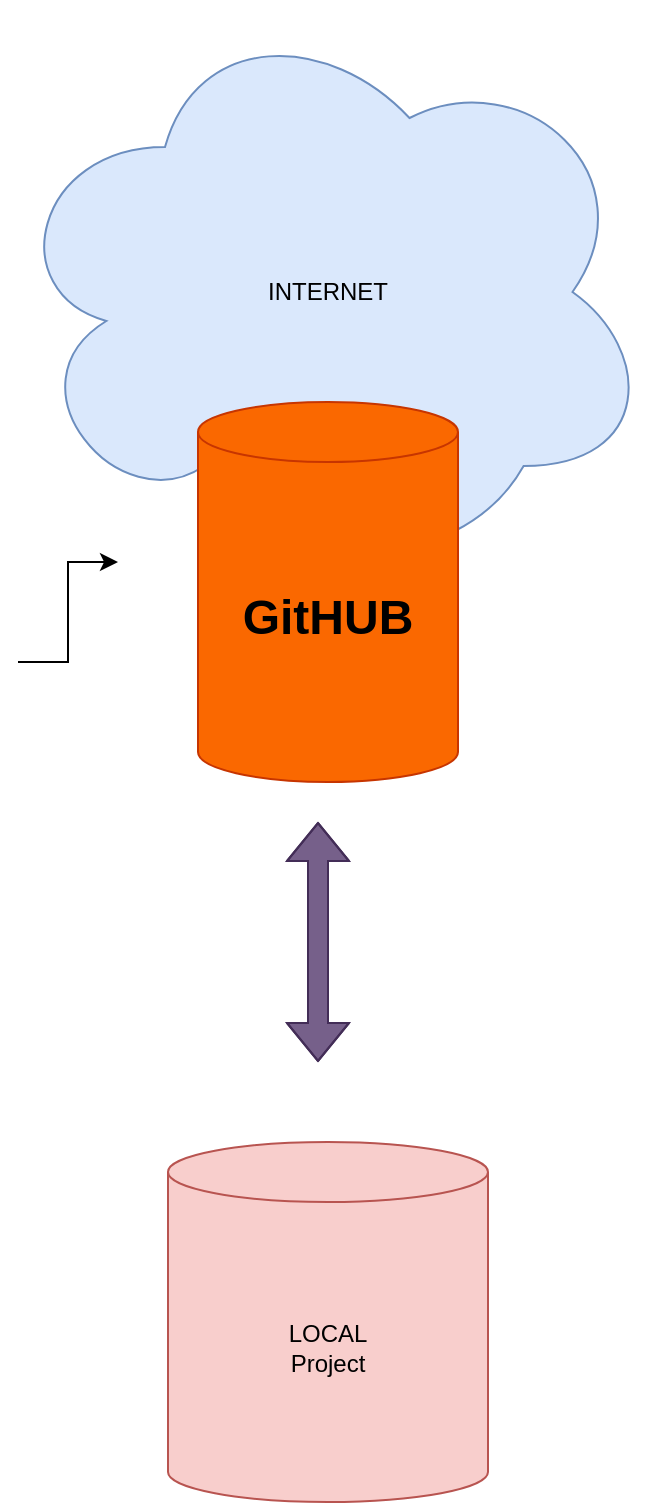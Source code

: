 <mxfile version="15.5.5" type="github"><diagram id="UHA8Z30PuBStkMt8zuTC" name="Page-1"><mxGraphModel dx="1422" dy="1921" grid="1" gridSize="10" guides="1" tooltips="1" connect="1" arrows="1" fold="1" page="1" pageScale="1" pageWidth="827" pageHeight="1169" math="0" shadow="0"><root><mxCell id="0"/><mxCell id="1" parent="0"/><mxCell id="fIEq2zizXpl1goJu9Mbb-1" value="LOCAL&lt;br&gt;Project" style="shape=cylinder3;whiteSpace=wrap;html=1;boundedLbl=1;backgroundOutline=1;size=15;fillColor=#f8cecc;strokeColor=#b85450;" vertex="1" parent="1"><mxGeometry x="435" y="550" width="160" height="180" as="geometry"/></mxCell><mxCell id="fIEq2zizXpl1goJu9Mbb-3" value="INTERNET" style="ellipse;shape=cloud;whiteSpace=wrap;html=1;fillColor=#dae8fc;strokeColor=#6c8ebf;" vertex="1" parent="1"><mxGeometry x="352" y="-20" width="326" height="290" as="geometry"/></mxCell><mxCell id="fIEq2zizXpl1goJu9Mbb-2" value="&lt;font style=&quot;font-size: 24px&quot;&gt;&lt;b&gt;GitHUB&lt;/b&gt;&lt;/font&gt;" style="shape=cylinder3;whiteSpace=wrap;html=1;boundedLbl=1;backgroundOutline=1;size=15;fillColor=#fa6800;strokeColor=#C73500;fontColor=#000000;" vertex="1" parent="1"><mxGeometry x="450" y="180" width="130" height="190" as="geometry"/></mxCell><mxCell id="fIEq2zizXpl1goJu9Mbb-4" value="" style="shape=flexArrow;endArrow=classic;startArrow=classic;html=1;rounded=0;fontSize=24;fillColor=#76608a;strokeColor=#432D57;" edge="1" parent="1"><mxGeometry width="100" height="100" relative="1" as="geometry"><mxPoint x="510" y="510" as="sourcePoint"/><mxPoint x="510" y="390" as="targetPoint"/><Array as="points"><mxPoint x="510" y="450"/></Array></mxGeometry></mxCell><mxCell id="fIEq2zizXpl1goJu9Mbb-5" value="" style="edgeStyle=elbowEdgeStyle;elbow=horizontal;endArrow=classic;html=1;rounded=0;fontSize=24;" edge="1" parent="1"><mxGeometry width="50" height="50" relative="1" as="geometry"><mxPoint x="360" y="310" as="sourcePoint"/><mxPoint x="410" y="260" as="targetPoint"/></mxGeometry></mxCell></root></mxGraphModel></diagram></mxfile>